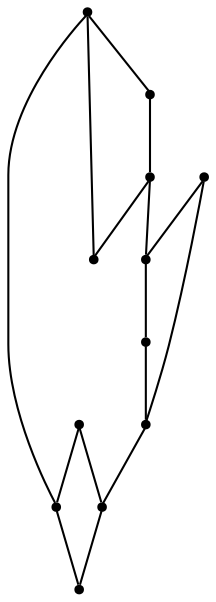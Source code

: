 graph {
  node [shape=point,comment="{\"directed\":false,\"doi\":\"10.4230/LIPIcs.GD.2024.30\",\"figure\":\"6 (1)\"}"]

  v0 [pos="1103.1161476743264,507.25963325113526"]
  v1 [pos="1103.1161476743264,539.5941588829426"]
  v2 [pos="1103.1161476743264,474.92510761932806"]
  v3 [pos="1135.45842956866,507.25963325113526"]
  v4 [pos="941.4009860502438,474.92510761932806"]
  v5 [pos="892.8876268045469,491.0923704352316"]
  v6 [pos="973.7432043487738,507.25963325113526"]
  v7 [pos="844.3742675588501,507.25963325113526"]
  v8 [pos="715.0012606374939,507.25963325113526"]
  v9 [pos="666.4878377959935,523.4268960670389"]
  v10 [pos="617.9744785502966,539.5941588829426"]
  v11 [pos="585.6322602517666,507.25963325113526"]

  v0 -- v1 [id="-1",pos="1103.1161476743264,507.25963325113526 1103.1161476743264,539.5941588829426 1103.1161476743264,539.5941588829426 1103.1161476743264,539.5941588829426"]
  v11 -- v8 [id="-2",pos="585.6322602517666,507.25963325113526 715.0012606374939,507.25963325113526 715.0012606374939,507.25963325113526 715.0012606374939,507.25963325113526"]
  v11 -- v10 [id="-3",pos="585.6322602517666,507.25963325113526 617.9744785502966,539.5941588829426 617.9744785502966,539.5941588829426 617.9744785502966,539.5941588829426"]
  v10 -- v1 [id="-4",pos="617.9744785502966,539.5941588829426 1103.1161476743264,539.5941588829426 1103.1161476743264,539.5941588829426 1103.1161476743264,539.5941588829426"]
  v9 -- v10 [id="-5",pos="666.4878377959935,523.4268960670389 617.9744785502966,539.5941588829426 617.9744785502966,539.5941588829426 617.9744785502966,539.5941588829426"]
  v8 -- v9 [id="-6",pos="715.0012606374939,507.25963325113526 666.4878377959935,523.4268960670389 666.4878377959935,523.4268960670389 666.4878377959935,523.4268960670389"]
  v7 -- v6 [id="-7",pos="844.3742675588501,507.25963325113526 973.7432043487738,507.25963325113526 973.7432043487738,507.25963325113526 973.7432043487738,507.25963325113526"]
  v7 -- v8 [id="-8",pos="844.3742675588501,507.25963325113526 715.0012606374939,507.25963325113526 715.0012606374939,507.25963325113526 715.0012606374939,507.25963325113526"]
  v5 -- v7 [id="-9",pos="892.8876268045469,491.0923704352316 844.3742675588501,507.25963325113526 844.3742675588501,507.25963325113526 844.3742675588501,507.25963325113526"]
  v4 -- v2 [id="-10",pos="941.4009860502438,474.92510761932806 1103.1161476743264,474.92510761932806 1103.1161476743264,474.92510761932806 1103.1161476743264,474.92510761932806"]
  v4 -- v6 [id="-11",pos="941.4009860502438,474.92510761932806 973.7432043487738,507.25963325113526 973.7432043487738,507.25963325113526 973.7432043487738,507.25963325113526"]
  v4 -- v5 [id="-12",pos="941.4009860502438,474.92510761932806 892.8876268045469,491.0923704352316 892.8876268045469,491.0923704352316 892.8876268045469,491.0923704352316"]
  v1 -- v3 [id="-13",pos="1103.1161476743264,539.5941588829426 1135.45842956866,507.25963325113526 1135.45842956866,507.25963325113526 1135.45842956866,507.25963325113526"]
  v2 -- v3 [id="-14",pos="1103.1161476743264,474.92510761932806 1135.45842956866,507.25963325113526 1135.45842956866,507.25963325113526 1135.45842956866,507.25963325113526"]
  v0 -- v2 [id="-15",pos="1103.1161476743264,507.25963325113526 1103.1161476743264,474.92510761932806 1103.1161476743264,474.92510761932806 1103.1161476743264,474.92510761932806"]
}